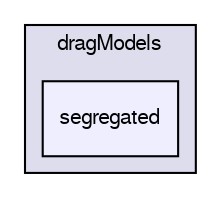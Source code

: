 digraph "applications/solvers/multiphase/twoPhaseEulerFoam/interfacialModels/dragModels/segregated" {
  bgcolor=transparent;
  compound=true
  node [ fontsize="10", fontname="FreeSans"];
  edge [ labelfontsize="10", labelfontname="FreeSans"];
  subgraph clusterdir_c58268a9b7712e9928f15c977fe2c49e {
    graph [ bgcolor="#ddddee", pencolor="black", label="dragModels" fontname="FreeSans", fontsize="10", URL="dir_c58268a9b7712e9928f15c977fe2c49e.html"]
  dir_0693ec4418a1e412c2ce07d7b7512649 [shape=box, label="segregated", style="filled", fillcolor="#eeeeff", pencolor="black", URL="dir_0693ec4418a1e412c2ce07d7b7512649.html"];
  }
}
